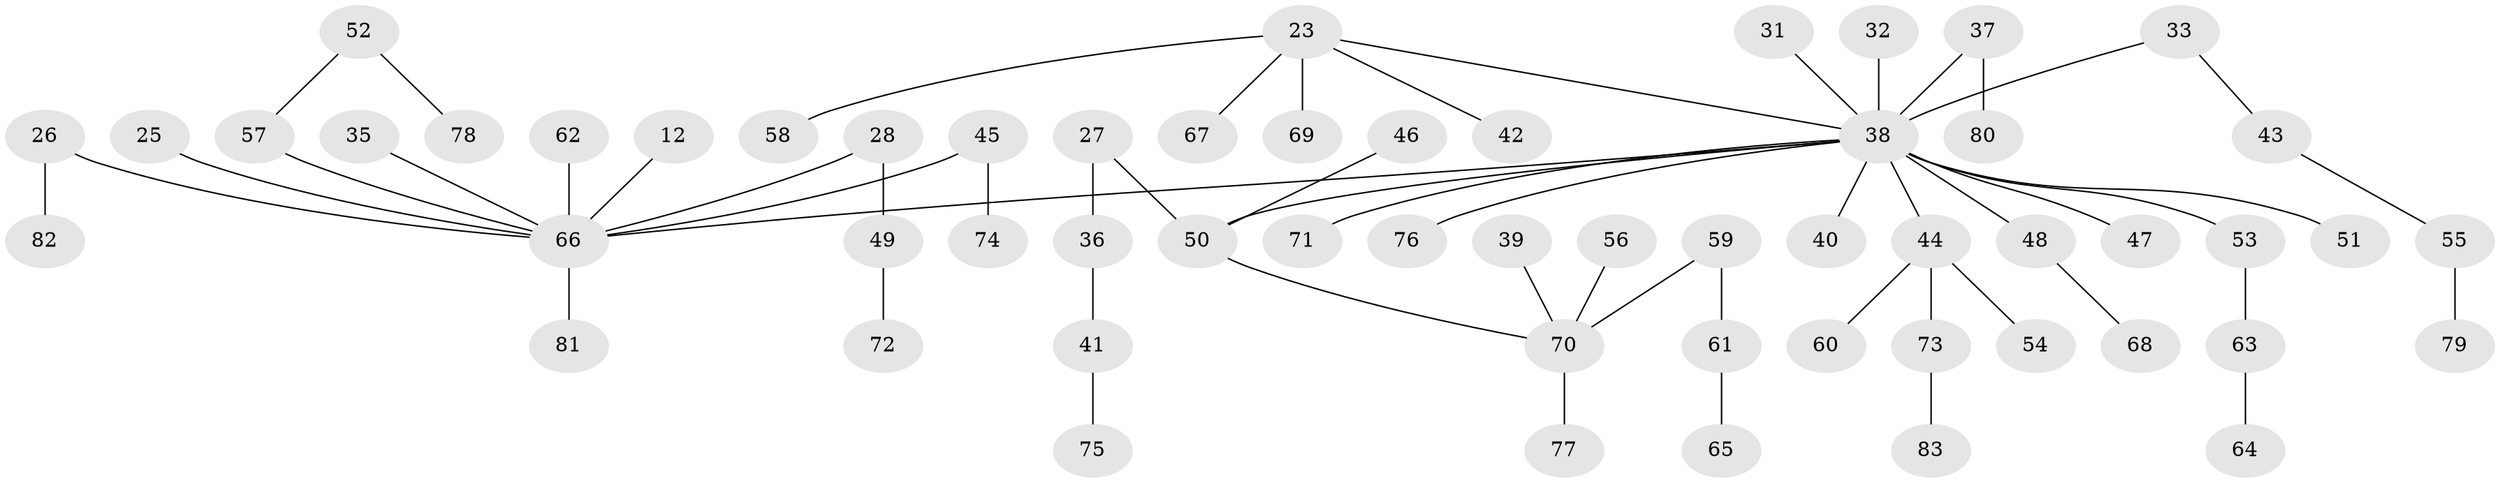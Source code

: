 // original degree distribution, {5: 0.03614457831325301, 4: 0.08433734939759036, 3: 0.0963855421686747, 7: 0.012048192771084338, 2: 0.3132530120481928, 1: 0.4578313253012048}
// Generated by graph-tools (version 1.1) at 2025/56/03/04/25 21:56:37]
// undirected, 58 vertices, 57 edges
graph export_dot {
graph [start="1"]
  node [color=gray90,style=filled];
  12;
  23 [super="+21"];
  25;
  26;
  27;
  28;
  31;
  32;
  33;
  35;
  36;
  37;
  38 [super="+18+24"];
  39;
  40;
  41;
  42;
  43;
  44;
  45;
  46;
  47;
  48 [super="+20"];
  49;
  50 [super="+4"];
  51;
  52;
  53;
  54;
  55;
  56;
  57 [super="+34"];
  58;
  59;
  60;
  61;
  62;
  63;
  64;
  65;
  66 [super="+6+7+19+9"];
  67;
  68;
  69;
  70 [super="+29+30"];
  71;
  72;
  73;
  74;
  75;
  76;
  77;
  78;
  79;
  80;
  81;
  82;
  83;
  12 -- 66;
  23 -- 42;
  23 -- 58;
  23 -- 67;
  23 -- 69;
  23 -- 38;
  25 -- 66;
  26 -- 82;
  26 -- 66;
  27 -- 36;
  27 -- 50;
  28 -- 49;
  28 -- 66;
  31 -- 38;
  32 -- 38;
  33 -- 43;
  33 -- 38;
  35 -- 66;
  36 -- 41;
  37 -- 80;
  37 -- 38;
  38 -- 51;
  38 -- 53;
  38 -- 40;
  38 -- 66;
  38 -- 71;
  38 -- 44;
  38 -- 76;
  38 -- 47;
  38 -- 48;
  38 -- 50;
  39 -- 70;
  41 -- 75;
  43 -- 55;
  44 -- 54;
  44 -- 60;
  44 -- 73;
  45 -- 74;
  45 -- 66;
  46 -- 50;
  48 -- 68;
  49 -- 72;
  50 -- 70;
  52 -- 78;
  52 -- 57;
  53 -- 63;
  55 -- 79;
  56 -- 70;
  57 -- 66;
  59 -- 61;
  59 -- 70;
  61 -- 65;
  62 -- 66;
  63 -- 64;
  66 -- 81;
  70 -- 77;
  73 -- 83;
}
